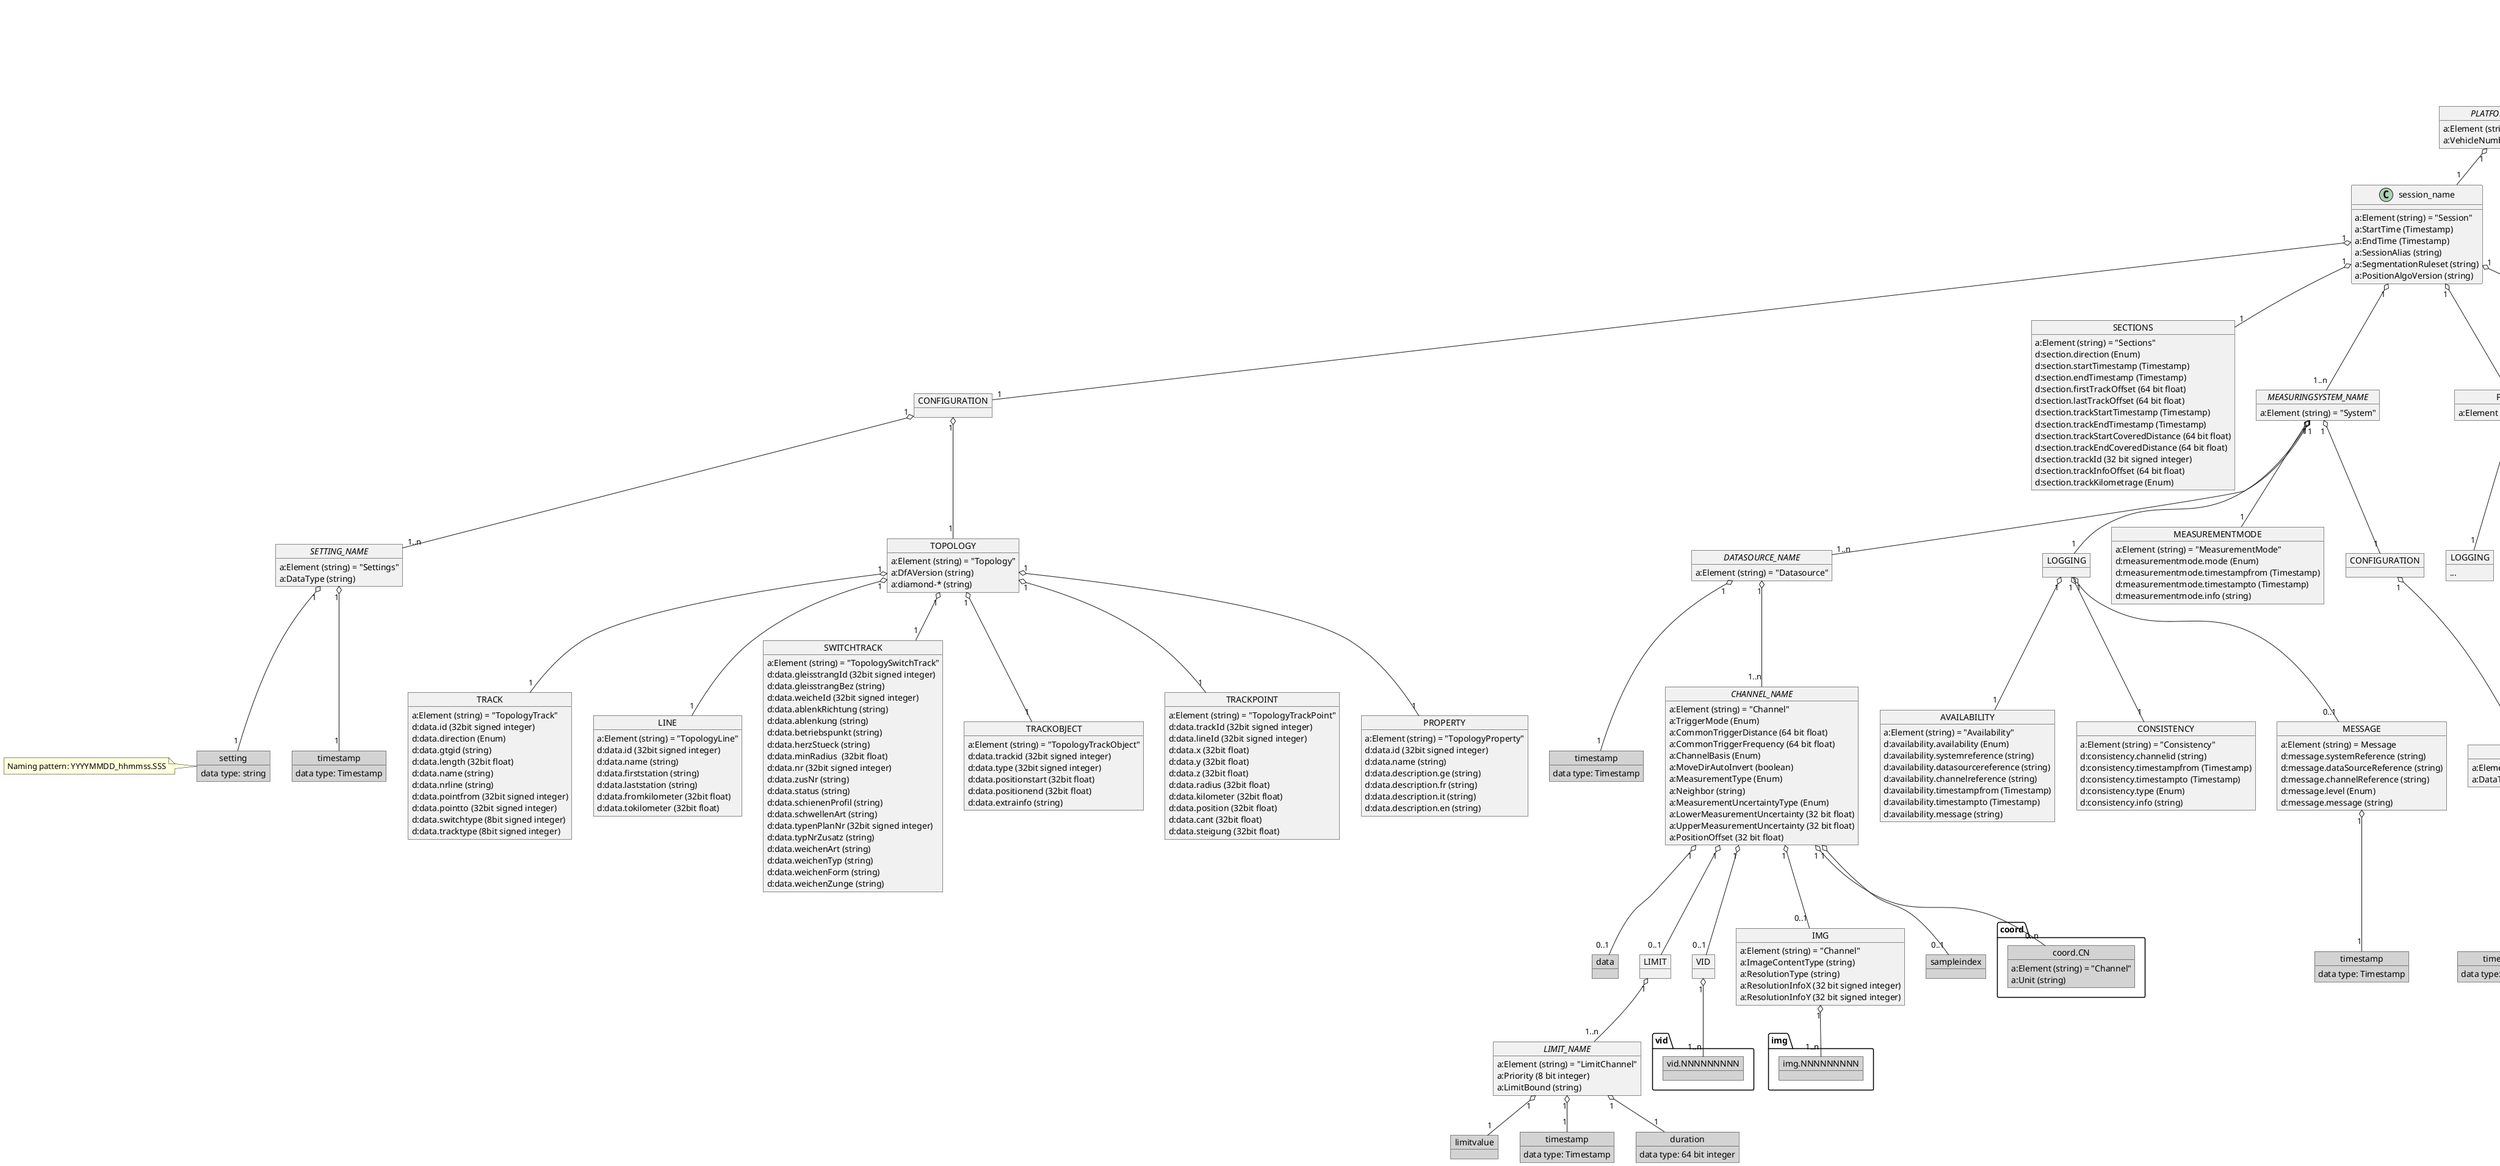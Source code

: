 ' Visit http://plantuml.com/ for more information!

' Overview if RCM-DX structure
@startuml rcm_dx_Structure

  object RCMDX {
    a:Element (string) = "Root"
    a:Major (16 bit integer)
    a:Minor (16 bit integer)
    a:Feature (16 bit integer)
  }
 
  object "//PLATFORM_NAME//" as PLATFORM {
    a:Element (string) = "Platform"
    a:VehicleNumber (string)
  }
  RCMDX "1" o-- "1" PLATFORM

  object FILE {
    a:Element (string) = "File"
    a:StructureVersion (string)
  }
  RCMDX "1" o-- "1" FILE

  object DATAPROCESSING {
  }
  FILE "1" o-- "1" DATAPROCESSING

  object PROCESSINGLOG {
    a:Element (string) = "ProcessingLog"
    d:processing.type (string)
    d:processing.timestamp (Timestamp)
    d:processing.service (string)
    d:processing.serviceuser (string)
    d:processing.host (string)
    d:processing.executable (string)
    d:processing.user (string)
    d:processing.message (string)
  }
  DATAPROCESSING "1" o-- "1" PROCESSINGLOG

  object CLEARANCE {
    a:Element (string) = "Clearance"
    d:clearance.clearance (Enum)
    d:clearance.timestamp (Timestamp)
    d:clearance.user (string)
    d:clearance.message (string)
  }
  DATAPROCESSING "1" o-- "1" CLEARANCE

  object "CONFIGURATION" as session_config
  session_name "1" o-- "1" session_config

  object "//SETTING_NAME//" as session_setting_name {
    a:Element (string) = "Settings"
    a:DataType (string)
  }
  session_config "1" o-- "1..n" session_setting_name

  object "timestamp" as session_setting_timestamp #LightGray {
    data type: Timestamp
  }
  session_setting_name "1" o-- "1" session_setting_timestamp

  object "setting" as session_setting #LightGray {
    data type: string
  }
  session_setting_name "1" o-- "1" session_setting

  object "//SESSION_NAME//" as session_name {
    a:Element (string) = "Session"
    a:StartTime (Timestamp)
    a:EndTime (Timestamp)
    a:SessionAlias (string)
    a:SegmentationRuleset (string)
    a:PositionAlgoVersion (string)
  } 
  note left: Naming pattern: YYYYMMDD_hhmmss.SSS

  PLATFORM "1" o-- "1" session_name

  object SECTIONS {
    a:Element (string) = "Sections"
    d:section.direction (Enum)
    d:section.startTimestamp (Timestamp)
    d:section.endTimestamp (Timestamp)
    d:section.firstTrackOffset (64 bit float)
    d:section.lastTrackOffset (64 bit float)
    d:section.trackStartTimestamp (Timestamp)
    d:section.trackEndTimestamp (Timestamp)
    d:section.trackStartCoveredDistance (64 bit float)
    d:section.trackEndCoveredDistance (64 bit float)
    d:section.trackId (32 bit signed integer)
    d:section.trackInfoOffset (64 bit float)
    d:section.trackKilometrage (Enum)
  }

  session_name "1" o-- "1" SECTIONS

  object "//MEASURINGSYSTEM_NAME//" as MEASURINGSYSTEM {
    a:Element (string) = "System"
  }

  session_name "1" o-- "1..n" MEASURINGSYSTEM

  object "//DATASOURCE_NAME//" as DATASOURCE {
    a:Element (string) = "Datasource"
  }
  MEASURINGSYSTEM "1" o-- "1..n" DATASOURCE

  object "timestamp" as ds_timestamp #LightGray {
    data type: Timestamp
  }
  DATASOURCE "1" o-- "1" ds_timestamp

  object "//CHANNEL_NAME//" as CHANNEL {
    a:Element (string) = "Channel"
    a:TriggerMode (Enum)
    a:CommonTriggerDistance (64 bit float)
    a:CommonTriggerFrequency (64 bit float)
    a:ChannelBasis (Enum)
    a:MoveDirAutoInvert (boolean)
    a:MeasurementType (Enum)
    a:Neighbor (string)
    a:MeasurementUncertaintyType (Enum)
    a:LowerMeasurementUncertainty (32 bit float)
    a:UpperMeasurementUncertainty (32 bit float)
    a:PositionOffset (32 bit float)
  }
  DATASOURCE "1" o-- "1..n" CHANNEL

  object "data" as channel_data #LightGray
  CHANNEL "1" o-- "0..1" channel_data

  object LOGGING
  MEASURINGSYSTEM "1" o-- "1" LOGGING
  
  object AVAILABILITY {
    a:Element (string) = "Availability"
    d:availability.availability (Enum)
    d:availability.systemreference (string)
    d:availability.datasourcereference (string)
    d:availability.channelreference (string)
    d:availability.timestampfrom (Timestamp)
    d:availability.timestampto (Timestamp)
    d:availability.message (string)
  }
  LOGGING "1" o-- "1" AVAILABILITY
  
  object CONSISTENCY {
    a:Element (string) = "Consistency"
    d:consistency.channelid (string)
    d:consistency.timestampfrom (Timestamp)
    d:consistency.timestampto (Timestamp)
    d:consistency.type (Enum)
    d:consistency.info (string)
  }
  LOGGING "1" o-- "1" CONSISTENCY

  object MESSAGE {
    a:Element (string) = Message
    d:message.systemReference (string)
    d:message.dataSourceReference (string)
    d:message.channelReference (string)
    d:message.level (Enum)
    d:message.message (string)
  }
  LOGGING "1" o-- "0..1" MESSAGE

  object "timestamp" as msg_timestamp #LightGray {
    data type: Timestamp
  }
  MESSAGE "1" o-- "1" msg_timestamp
  
  object MEASUREMENTMODE {
    a:Element (string) = "MeasurementMode"
    d:measurementmode.mode (Enum)
    d:measurementmode.timestampfrom (Timestamp)
    d:measurementmode.timestampto (Timestamp)
    d:measurementmode.info (string)
  }
  MEASURINGSYSTEM "1" o-- "1" MEASUREMENTMODE

  
  object POSITION {
    a:Element (string) = "System"
  }
  session_name "1" o-- "1" POSITION

  object "LOGGING" as POSITION_LOGGING {
    ...
  }
  POSITION "1" o-- "1" POSITION_LOGGING

  object "MEASUREMENTMODE" as POSITION_MEASUREMENTMODE {
    ...
  }
  POSITION "1" o-- "1" POSITION_MEASUREMENTMODE

  object "CONFIGURATION" as POSITION_CONFIGURATION {
    ...
  }
  POSITION "1" o-- "1" POSITION_CONFIGURATION

  object POSITION.SOURCE {
    a:Element (string) = "Datasource"
  }
  POSITION "1" o-- "1" POSITION.SOURCE

  object "timestamp" as pds_timestamp #LightGray {
    data type: Timestamp
  }
  POSITION.SOURCE "1" o-- "1" pds_timestamp

  object POSITION.SOURCE.DATA {
    a:Element (string) = "Channel"
    d:covereddistance (64 bit float)
    d:direction (Enum)
    d:kilometrage (Enum)
    d:track_id (32 bit integer)
    d:line_id (32 bit integer)
    d:trackoffset (64 bit float)
    d:linekilometer (64 bit float)
    d:positionaccuracy (8 bit integer)
    d:positionquality (8 bit integer)
  }
  POSITION.SOURCE "1" o-- "1" POSITION.SOURCE.DATA

  object TOPOLOGY {
    a:Element (string) = "Topology"
    a:DfAVersion (string)
    a:diamond-* (string)
  }

  session_config "1" o-- "1" TOPOLOGY 

  object TRACK {
    a:Element (string) = "TopologyTrack"
    d:data.id (32bit signed integer)
    d:data.direction (Enum)
    d:data.gtgid (string)
    d:data.length (32bit float)
    d:data.name (string)
    d:data.nrline (string)
    d:data.pointfrom (32bit signed integer)
    d:data.pointto (32bit signed integer)
    d:data.switchtype (8bit signed integer)
    d:data.tracktype (8bit signed integer)
  }
  TOPOLOGY "1" o-- "1" TRACK

  object LINE {
    a:Element (string) = "TopologyLine"
    d:data.id (32bit signed integer)
    d:data.name (string)
    d:data.firststation (string)
    d:data.laststation (string)
    d:data.fromkilometer (32bit float)
    d:data.tokilometer (32bit float)
  }
  TOPOLOGY "1" o-- "1" LINE

  object SWITCHTRACK {
    a:Element (string) = "TopologySwitchTrack"
    d:data.gleisstrangId (32bit signed integer)
    d:data.gleisstrangBez (string)
    d:data.weicheId (32bit signed integer)
    d:data.ablenkRichtung (string)
    d:data.ablenkung (string)
    d:data.betriebspunkt (string)
    d:data.herzStueck (string)
    d:data.minRadius  (32bit float)
    d:data.nr (32bit signed integer)
    d:data.zusNr (string)
    d:data.status (string)
    d:data.schienenProfil (string)
    d:data.schwellenArt (string)
    d:data.typenPlanNr (32bit signed integer)
    d:data.typNrZusatz (string)
    d:data.weichenArt (string)
    d:data.weichenTyp (string)
    d:data.weichenForm (string)
    d:data.weichenZunge (string)
  }
  TOPOLOGY "1" o-- "1" SWITCHTRACK
  
  object TRACKOBJECT {
    a:Element (string) = "TopologyTrackObject"
    d:data.trackid (32bit signed integer)
    d:data.type (32bit signed integer)
    d:data.positionstart (32bit float)
    d:data.positionend (32bit float)
    d:data.extrainfo (string)
  }
  TOPOLOGY "1" o-- "1" TRACKOBJECT

  object TRACKPOINT {
    a:Element (string) = "TopologyTrackPoint"
    d:data.trackId (32bit signed integer)
    d:data.lineId (32bit signed integer)
    d:data.x (32bit float)
    d:data.y (32bit float)
    d:data.z (32bit float)
    d:data.radius (32bit float)
    d:data.kilometer (32bit float)
    d:data.position (32bit float)
    d:data.cant (32bit float)
    d:data.steigung (32bit float)
  }
  TOPOLOGY "1" o-- "1" TRACKPOINT

  object PROPERTY {
    a:Element (string) = "TopologyProperty"
    d:data.id (32bit signed integer)
    d:data.name (string)
    d:data.description.ge (string)
    d:data.description.fr (string)
    d:data.description.it (string)
    d:data.description.en (string)
  }
  TOPOLOGY "1" o-- "1" PROPERTY

  object EVENTS {
    a:Element (string) = "Events"
    d:events.systemReference (string)
    d:events.channelReference (string)
    d:events.type (string)
  }
  session_name "1" o-- "1" EVENTS

  object "timestamp" as event_timestamp #LightGray {
    data type: Timestamp
  }

  object "duration" as event_duration #LightGray {
    data type: 64 bit integer
  }

  EVENTS "1" o-- "1" event_timestamp
  EVENTS "1" o-- "1" event_duration

  object "data" as event_data #LightGray {
    data type: string (XML)
  }
  EVENTS "1" o-- "1" event_data

  object "CONFIGURATION" as ms_config
  MEASURINGSYSTEM "1" o-- "1" ms_config

  object "//SETTING_NAME//" as setting_name {
    a:Element (string) = "Settings"
    a:DataType (string)
  }
  ms_config "1" o-- "1..n" setting_name

  object "timestamp" as setting_timestamp #LightGray {
    data type: Timestamp
  }
  setting_name "1" o-- "1" setting_timestamp

  object "setting" as setting #LightGray {
    data type: string
  }
  setting_name "1" o-- "1" setting

  object LIMIT

  object "//LIMIT_NAME//" as limit_name {
    a:Element (string) = "LimitChannel"
    a:Priority (8 bit integer)
    a:LimitBound (string)
  }
  object limitvalue #LightGray

  object VID {
  }
  object vid.NNNNNNNNN #LightGray

  object IMG {
    a:Element (string) = "Channel"
    a:ImageContentType (string)
    a:ResolutionType (string)
    a:ResolutionInfoX (32 bit signed integer)
    a:ResolutionInfoY (32 bit signed integer)
  }
  object img.NNNNNNNNN #LightGray

  object sampleindex #LightGray
  
  object coord.CN #LightGray {
    a:Element (string) = "Channel"
    a:Unit (string)
  }

  CHANNEL "1" o-- "0..1" LIMIT
  LIMIT "1" o-- "1..n" limit_name

  object "timestamp" as limit_timestamp #LightGray {
    data type: Timestamp
  }
  object "duration" as limit_duration #LightGray {
    data type: 64 bit integer
  }

  limit_name "1" o-- "1" limit_timestamp
  limit_name "1" o-- "1" limit_duration
  limit_name "1" o-- "1" limitvalue

  CHANNEL "1" o-- "0..1" sampleindex
  CHANNEL "1" o-- "0..n" coord.CN

  CHANNEL "1" o-- "0..1" VID
  CHANNEL "1" o-- "0..1" IMG

  IMG "1" o-- "1..n" img.NNNNNNNNN
  VID "1" o-- "1..n" vid.NNNNNNNNN
  
@enduml
